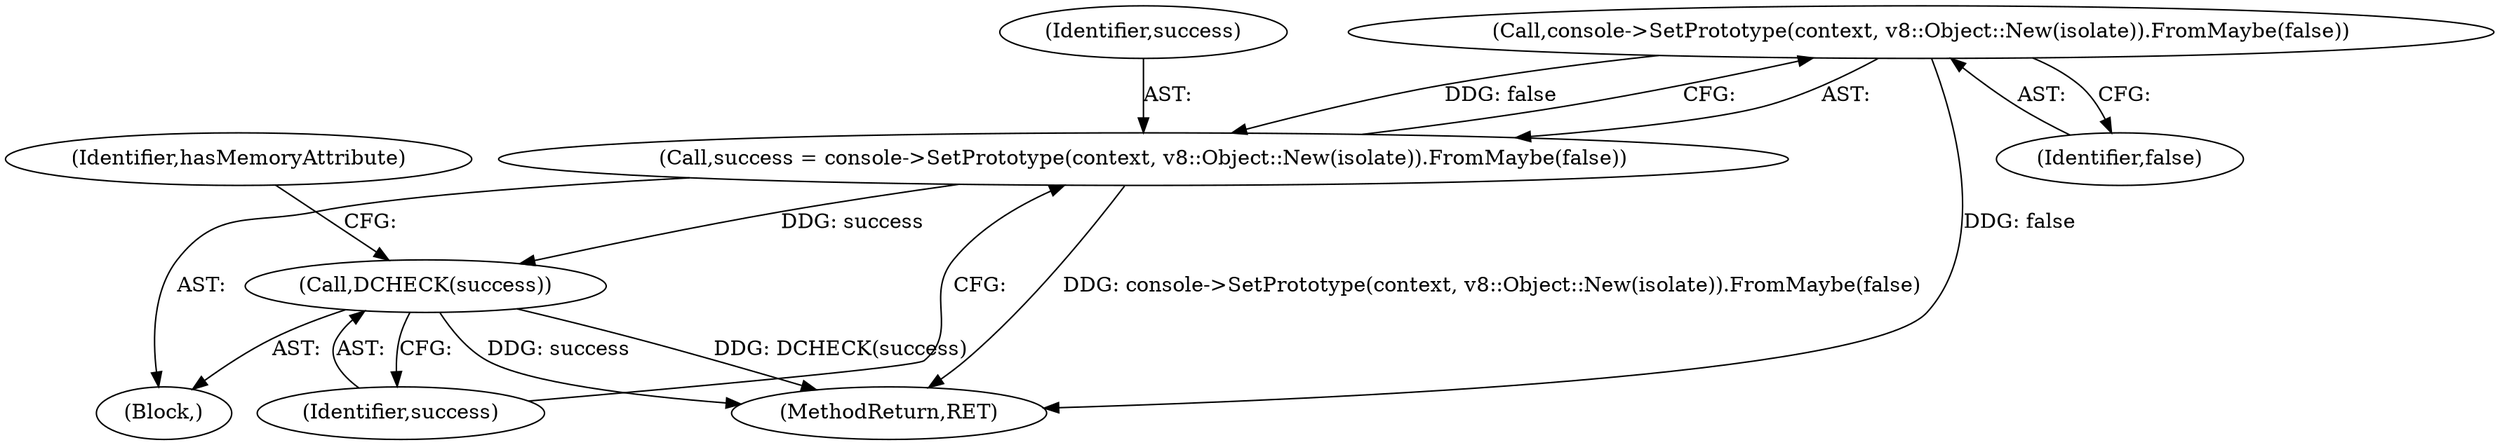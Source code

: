 digraph "1_Chrome_93bc623489bdcfc7e9127614fcfb3258edf3f0f9_0@del" {
"1000243" [label="(Call,console->SetPrototype(context, v8::Object::New(isolate)).FromMaybe(false))"];
"1000241" [label="(Call,success = console->SetPrototype(context, v8::Object::New(isolate)).FromMaybe(false))"];
"1000245" [label="(Call,DCHECK(success))"];
"1000241" [label="(Call,success = console->SetPrototype(context, v8::Object::New(isolate)).FromMaybe(false))"];
"1000246" [label="(Identifier,success)"];
"1000248" [label="(Identifier,hasMemoryAttribute)"];
"1000242" [label="(Identifier,success)"];
"1000243" [label="(Call,console->SetPrototype(context, v8::Object::New(isolate)).FromMaybe(false))"];
"1000244" [label="(Identifier,false)"];
"1000103" [label="(Block,)"];
"1000245" [label="(Call,DCHECK(success))"];
"1000258" [label="(MethodReturn,RET)"];
"1000243" -> "1000241"  [label="AST: "];
"1000243" -> "1000244"  [label="CFG: "];
"1000244" -> "1000243"  [label="AST: "];
"1000241" -> "1000243"  [label="CFG: "];
"1000243" -> "1000258"  [label="DDG: false"];
"1000243" -> "1000241"  [label="DDG: false"];
"1000241" -> "1000103"  [label="AST: "];
"1000242" -> "1000241"  [label="AST: "];
"1000246" -> "1000241"  [label="CFG: "];
"1000241" -> "1000258"  [label="DDG: console->SetPrototype(context, v8::Object::New(isolate)).FromMaybe(false)"];
"1000241" -> "1000245"  [label="DDG: success"];
"1000245" -> "1000103"  [label="AST: "];
"1000245" -> "1000246"  [label="CFG: "];
"1000246" -> "1000245"  [label="AST: "];
"1000248" -> "1000245"  [label="CFG: "];
"1000245" -> "1000258"  [label="DDG: DCHECK(success)"];
"1000245" -> "1000258"  [label="DDG: success"];
}
